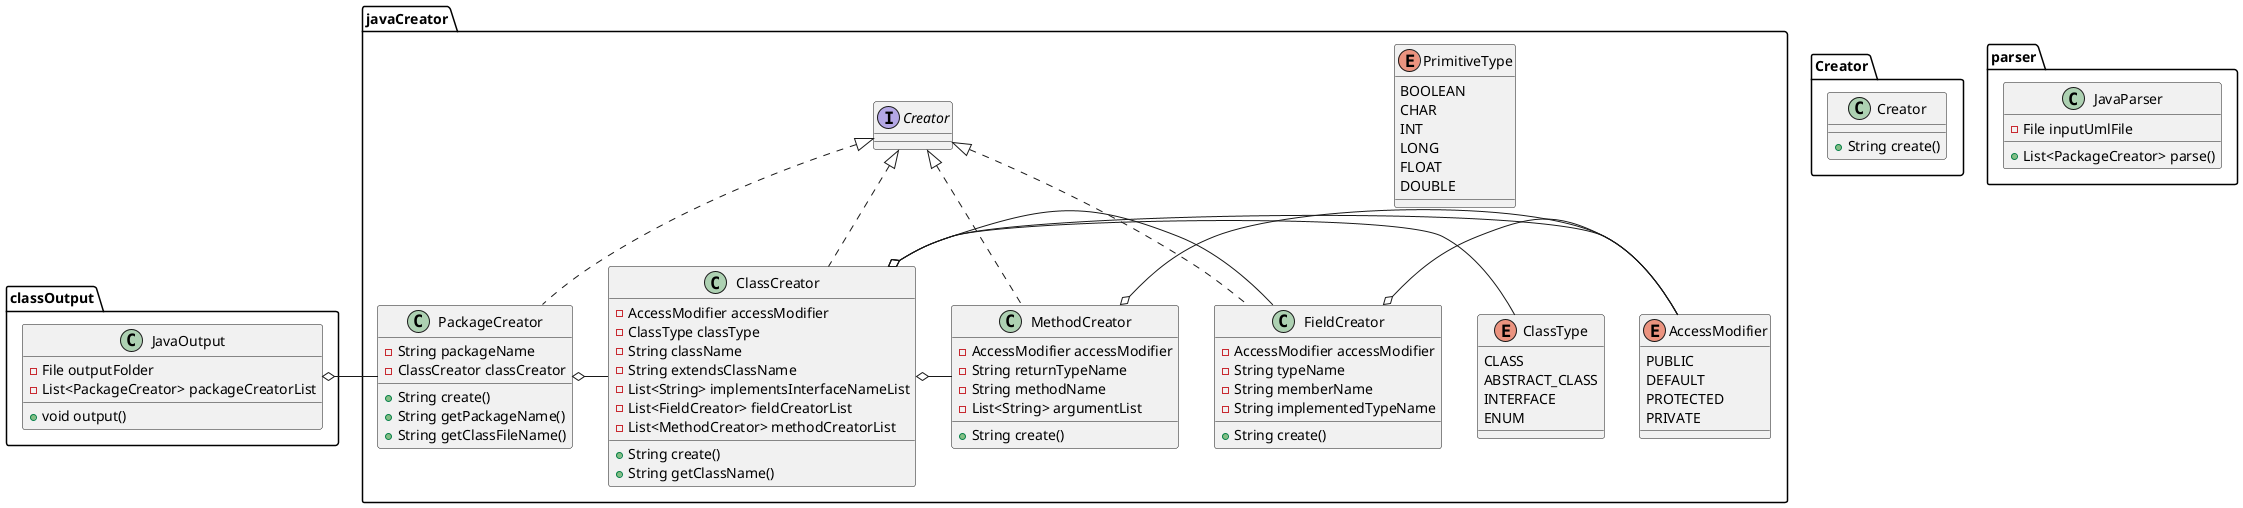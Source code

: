 @startuml umlToCode

package classOutput{
    class JavaOutput{
        -File outputFolder
        -List<PackageCreator> packageCreatorList
        +void output()
    }
}

package Creator{
    Class Creator{
        +String create()
    }

}
package javaCreator{
    Enum AccessModifier{
        PUBLIC
        DEFAULT
        PROTECTED
        PRIVATE
    }
    Enum ClassType{
        CLASS
        ABSTRACT_CLASS
        INTERFACE
        ENUM
    }
    Enum PrimitiveType{
        BOOLEAN
        CHAR
        INT
        LONG
        FLOAT
        DOUBLE
    }

    class PackageCreator implements Creator{
        -String packageName
        -ClassCreator classCreator
        +String create()
        +String getPackageName()
        +String getClassFileName()
    }
    class ClassCreator implements Creator{
        -AccessModifier accessModifier
        -ClassType classType
        -String className
        -String extendsClassName
        -List<String> implementsInterfaceNameList
        -List<FieldCreator> fieldCreatorList
        -List<MethodCreator> methodCreatorList
        +String create()
        +String getClassName()
    }
    class FieldCreator implements Creator{
        -AccessModifier accessModifier
        -String typeName
        -String memberName
        -String implementedTypeName
        +String create()
    }

    class MethodCreator implements Creator{
        -AccessModifier accessModifier
        -String returnTypeName
        -String methodName
        -List<String> argumentList
        +String create()
    }

    JavaOutput o- PackageCreator
    PackageCreator o- ClassCreator
    ClassCreator o- AccessModifier
    ClassCreator o- ClassType
    ClassCreator o- FieldCreator
    ClassCreator o- MethodCreator
    FieldCreator o- AccessModifier
    MethodCreator o- AccessModifier
}

package parser{
    class JavaParser{
        -File inputUmlFile
        +List<PackageCreator> parse()
    }
}


@enduml